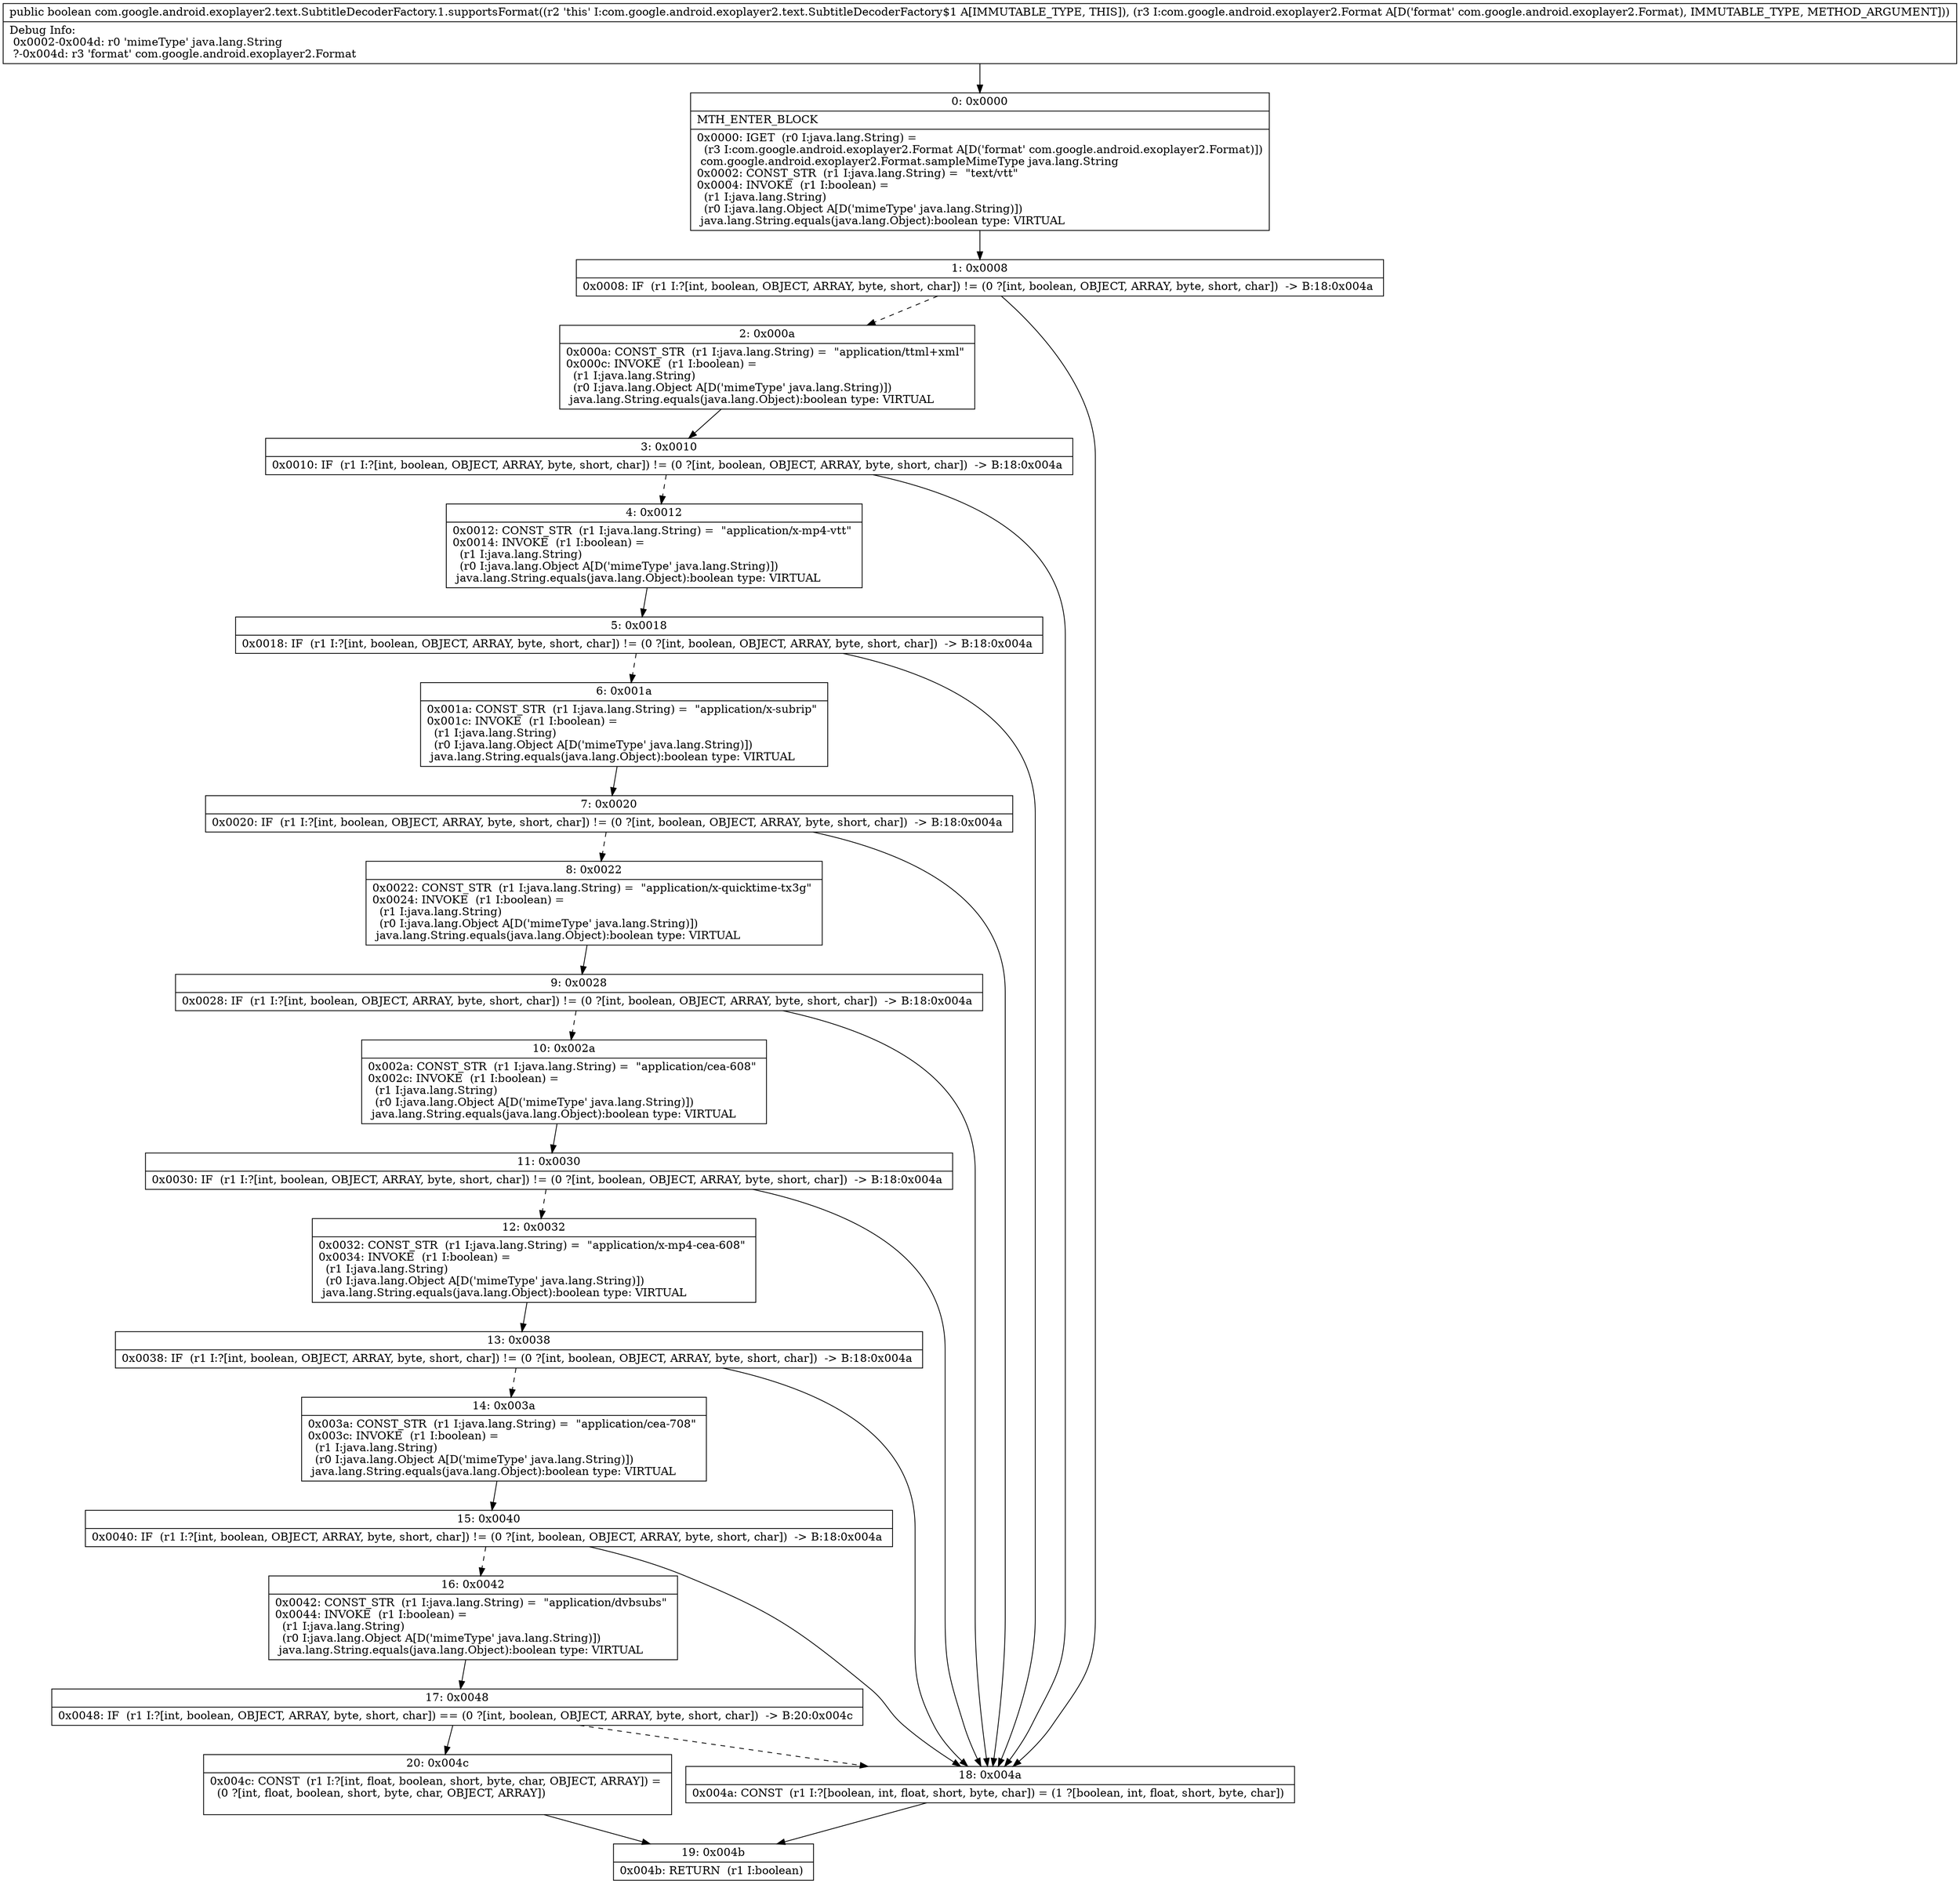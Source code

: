 digraph "CFG forcom.google.android.exoplayer2.text.SubtitleDecoderFactory.1.supportsFormat(Lcom\/google\/android\/exoplayer2\/Format;)Z" {
Node_0 [shape=record,label="{0\:\ 0x0000|MTH_ENTER_BLOCK\l|0x0000: IGET  (r0 I:java.lang.String) = \l  (r3 I:com.google.android.exoplayer2.Format A[D('format' com.google.android.exoplayer2.Format)])\l com.google.android.exoplayer2.Format.sampleMimeType java.lang.String \l0x0002: CONST_STR  (r1 I:java.lang.String) =  \"text\/vtt\" \l0x0004: INVOKE  (r1 I:boolean) = \l  (r1 I:java.lang.String)\l  (r0 I:java.lang.Object A[D('mimeType' java.lang.String)])\l java.lang.String.equals(java.lang.Object):boolean type: VIRTUAL \l}"];
Node_1 [shape=record,label="{1\:\ 0x0008|0x0008: IF  (r1 I:?[int, boolean, OBJECT, ARRAY, byte, short, char]) != (0 ?[int, boolean, OBJECT, ARRAY, byte, short, char])  \-\> B:18:0x004a \l}"];
Node_2 [shape=record,label="{2\:\ 0x000a|0x000a: CONST_STR  (r1 I:java.lang.String) =  \"application\/ttml+xml\" \l0x000c: INVOKE  (r1 I:boolean) = \l  (r1 I:java.lang.String)\l  (r0 I:java.lang.Object A[D('mimeType' java.lang.String)])\l java.lang.String.equals(java.lang.Object):boolean type: VIRTUAL \l}"];
Node_3 [shape=record,label="{3\:\ 0x0010|0x0010: IF  (r1 I:?[int, boolean, OBJECT, ARRAY, byte, short, char]) != (0 ?[int, boolean, OBJECT, ARRAY, byte, short, char])  \-\> B:18:0x004a \l}"];
Node_4 [shape=record,label="{4\:\ 0x0012|0x0012: CONST_STR  (r1 I:java.lang.String) =  \"application\/x\-mp4\-vtt\" \l0x0014: INVOKE  (r1 I:boolean) = \l  (r1 I:java.lang.String)\l  (r0 I:java.lang.Object A[D('mimeType' java.lang.String)])\l java.lang.String.equals(java.lang.Object):boolean type: VIRTUAL \l}"];
Node_5 [shape=record,label="{5\:\ 0x0018|0x0018: IF  (r1 I:?[int, boolean, OBJECT, ARRAY, byte, short, char]) != (0 ?[int, boolean, OBJECT, ARRAY, byte, short, char])  \-\> B:18:0x004a \l}"];
Node_6 [shape=record,label="{6\:\ 0x001a|0x001a: CONST_STR  (r1 I:java.lang.String) =  \"application\/x\-subrip\" \l0x001c: INVOKE  (r1 I:boolean) = \l  (r1 I:java.lang.String)\l  (r0 I:java.lang.Object A[D('mimeType' java.lang.String)])\l java.lang.String.equals(java.lang.Object):boolean type: VIRTUAL \l}"];
Node_7 [shape=record,label="{7\:\ 0x0020|0x0020: IF  (r1 I:?[int, boolean, OBJECT, ARRAY, byte, short, char]) != (0 ?[int, boolean, OBJECT, ARRAY, byte, short, char])  \-\> B:18:0x004a \l}"];
Node_8 [shape=record,label="{8\:\ 0x0022|0x0022: CONST_STR  (r1 I:java.lang.String) =  \"application\/x\-quicktime\-tx3g\" \l0x0024: INVOKE  (r1 I:boolean) = \l  (r1 I:java.lang.String)\l  (r0 I:java.lang.Object A[D('mimeType' java.lang.String)])\l java.lang.String.equals(java.lang.Object):boolean type: VIRTUAL \l}"];
Node_9 [shape=record,label="{9\:\ 0x0028|0x0028: IF  (r1 I:?[int, boolean, OBJECT, ARRAY, byte, short, char]) != (0 ?[int, boolean, OBJECT, ARRAY, byte, short, char])  \-\> B:18:0x004a \l}"];
Node_10 [shape=record,label="{10\:\ 0x002a|0x002a: CONST_STR  (r1 I:java.lang.String) =  \"application\/cea\-608\" \l0x002c: INVOKE  (r1 I:boolean) = \l  (r1 I:java.lang.String)\l  (r0 I:java.lang.Object A[D('mimeType' java.lang.String)])\l java.lang.String.equals(java.lang.Object):boolean type: VIRTUAL \l}"];
Node_11 [shape=record,label="{11\:\ 0x0030|0x0030: IF  (r1 I:?[int, boolean, OBJECT, ARRAY, byte, short, char]) != (0 ?[int, boolean, OBJECT, ARRAY, byte, short, char])  \-\> B:18:0x004a \l}"];
Node_12 [shape=record,label="{12\:\ 0x0032|0x0032: CONST_STR  (r1 I:java.lang.String) =  \"application\/x\-mp4\-cea\-608\" \l0x0034: INVOKE  (r1 I:boolean) = \l  (r1 I:java.lang.String)\l  (r0 I:java.lang.Object A[D('mimeType' java.lang.String)])\l java.lang.String.equals(java.lang.Object):boolean type: VIRTUAL \l}"];
Node_13 [shape=record,label="{13\:\ 0x0038|0x0038: IF  (r1 I:?[int, boolean, OBJECT, ARRAY, byte, short, char]) != (0 ?[int, boolean, OBJECT, ARRAY, byte, short, char])  \-\> B:18:0x004a \l}"];
Node_14 [shape=record,label="{14\:\ 0x003a|0x003a: CONST_STR  (r1 I:java.lang.String) =  \"application\/cea\-708\" \l0x003c: INVOKE  (r1 I:boolean) = \l  (r1 I:java.lang.String)\l  (r0 I:java.lang.Object A[D('mimeType' java.lang.String)])\l java.lang.String.equals(java.lang.Object):boolean type: VIRTUAL \l}"];
Node_15 [shape=record,label="{15\:\ 0x0040|0x0040: IF  (r1 I:?[int, boolean, OBJECT, ARRAY, byte, short, char]) != (0 ?[int, boolean, OBJECT, ARRAY, byte, short, char])  \-\> B:18:0x004a \l}"];
Node_16 [shape=record,label="{16\:\ 0x0042|0x0042: CONST_STR  (r1 I:java.lang.String) =  \"application\/dvbsubs\" \l0x0044: INVOKE  (r1 I:boolean) = \l  (r1 I:java.lang.String)\l  (r0 I:java.lang.Object A[D('mimeType' java.lang.String)])\l java.lang.String.equals(java.lang.Object):boolean type: VIRTUAL \l}"];
Node_17 [shape=record,label="{17\:\ 0x0048|0x0048: IF  (r1 I:?[int, boolean, OBJECT, ARRAY, byte, short, char]) == (0 ?[int, boolean, OBJECT, ARRAY, byte, short, char])  \-\> B:20:0x004c \l}"];
Node_18 [shape=record,label="{18\:\ 0x004a|0x004a: CONST  (r1 I:?[boolean, int, float, short, byte, char]) = (1 ?[boolean, int, float, short, byte, char]) \l}"];
Node_19 [shape=record,label="{19\:\ 0x004b|0x004b: RETURN  (r1 I:boolean) \l}"];
Node_20 [shape=record,label="{20\:\ 0x004c|0x004c: CONST  (r1 I:?[int, float, boolean, short, byte, char, OBJECT, ARRAY]) = \l  (0 ?[int, float, boolean, short, byte, char, OBJECT, ARRAY])\l \l}"];
MethodNode[shape=record,label="{public boolean com.google.android.exoplayer2.text.SubtitleDecoderFactory.1.supportsFormat((r2 'this' I:com.google.android.exoplayer2.text.SubtitleDecoderFactory$1 A[IMMUTABLE_TYPE, THIS]), (r3 I:com.google.android.exoplayer2.Format A[D('format' com.google.android.exoplayer2.Format), IMMUTABLE_TYPE, METHOD_ARGUMENT]))  | Debug Info:\l  0x0002\-0x004d: r0 'mimeType' java.lang.String\l  ?\-0x004d: r3 'format' com.google.android.exoplayer2.Format\l}"];
MethodNode -> Node_0;
Node_0 -> Node_1;
Node_1 -> Node_2[style=dashed];
Node_1 -> Node_18;
Node_2 -> Node_3;
Node_3 -> Node_4[style=dashed];
Node_3 -> Node_18;
Node_4 -> Node_5;
Node_5 -> Node_6[style=dashed];
Node_5 -> Node_18;
Node_6 -> Node_7;
Node_7 -> Node_8[style=dashed];
Node_7 -> Node_18;
Node_8 -> Node_9;
Node_9 -> Node_10[style=dashed];
Node_9 -> Node_18;
Node_10 -> Node_11;
Node_11 -> Node_12[style=dashed];
Node_11 -> Node_18;
Node_12 -> Node_13;
Node_13 -> Node_14[style=dashed];
Node_13 -> Node_18;
Node_14 -> Node_15;
Node_15 -> Node_16[style=dashed];
Node_15 -> Node_18;
Node_16 -> Node_17;
Node_17 -> Node_18[style=dashed];
Node_17 -> Node_20;
Node_18 -> Node_19;
Node_20 -> Node_19;
}

